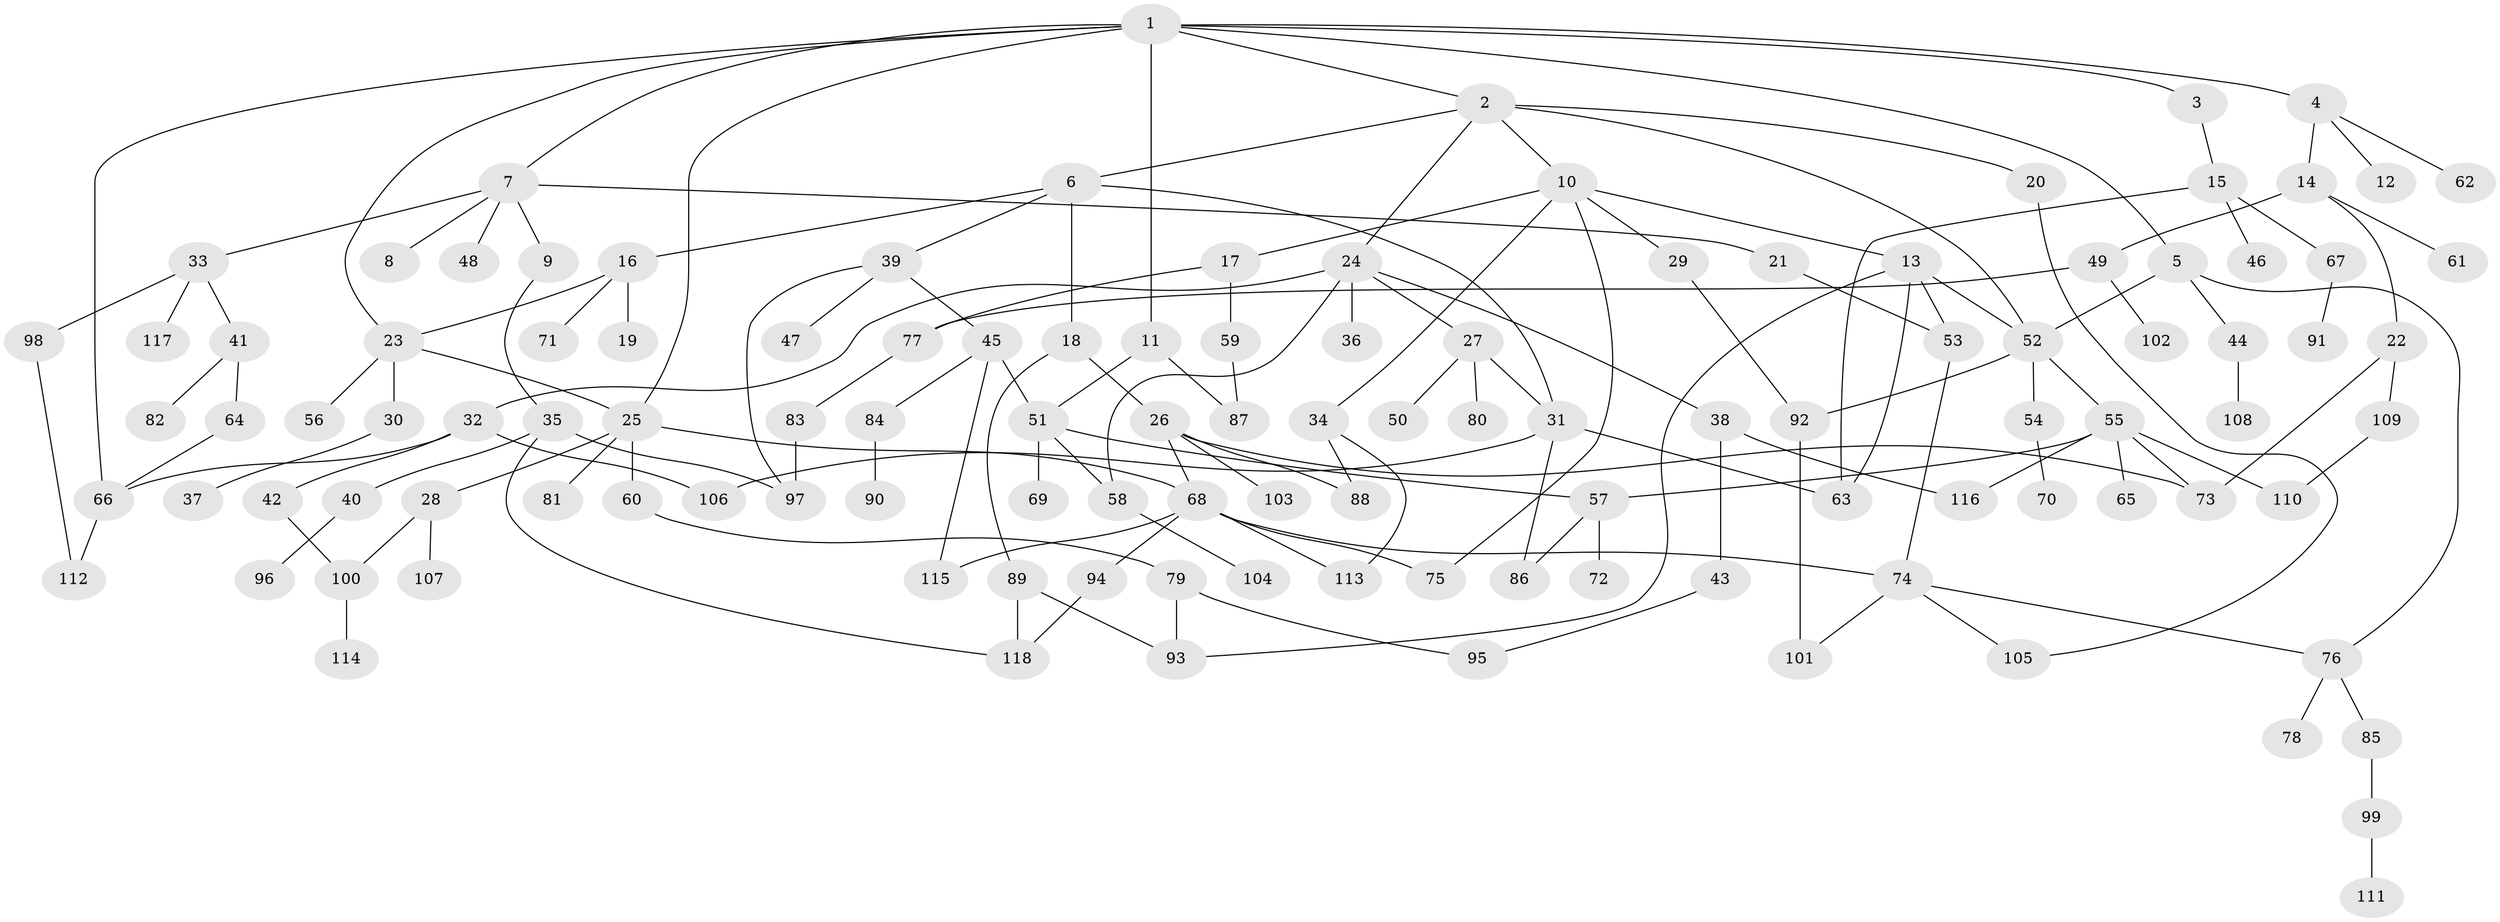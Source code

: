 // coarse degree distribution, {7: 0.036585365853658534, 4: 0.12195121951219512, 1: 0.3780487804878049, 2: 0.2682926829268293, 8: 0.012195121951219513, 10: 0.024390243902439025, 9: 0.024390243902439025, 5: 0.036585365853658534, 3: 0.08536585365853659, 6: 0.012195121951219513}
// Generated by graph-tools (version 1.1) at 2025/44/03/04/25 21:44:26]
// undirected, 118 vertices, 157 edges
graph export_dot {
graph [start="1"]
  node [color=gray90,style=filled];
  1;
  2;
  3;
  4;
  5;
  6;
  7;
  8;
  9;
  10;
  11;
  12;
  13;
  14;
  15;
  16;
  17;
  18;
  19;
  20;
  21;
  22;
  23;
  24;
  25;
  26;
  27;
  28;
  29;
  30;
  31;
  32;
  33;
  34;
  35;
  36;
  37;
  38;
  39;
  40;
  41;
  42;
  43;
  44;
  45;
  46;
  47;
  48;
  49;
  50;
  51;
  52;
  53;
  54;
  55;
  56;
  57;
  58;
  59;
  60;
  61;
  62;
  63;
  64;
  65;
  66;
  67;
  68;
  69;
  70;
  71;
  72;
  73;
  74;
  75;
  76;
  77;
  78;
  79;
  80;
  81;
  82;
  83;
  84;
  85;
  86;
  87;
  88;
  89;
  90;
  91;
  92;
  93;
  94;
  95;
  96;
  97;
  98;
  99;
  100;
  101;
  102;
  103;
  104;
  105;
  106;
  107;
  108;
  109;
  110;
  111;
  112;
  113;
  114;
  115;
  116;
  117;
  118;
  1 -- 2;
  1 -- 3;
  1 -- 4;
  1 -- 5;
  1 -- 7;
  1 -- 11;
  1 -- 23;
  1 -- 25;
  1 -- 66;
  2 -- 6;
  2 -- 10;
  2 -- 20;
  2 -- 24;
  2 -- 52;
  3 -- 15;
  4 -- 12;
  4 -- 14;
  4 -- 62;
  5 -- 44;
  5 -- 52;
  5 -- 76;
  6 -- 16;
  6 -- 18;
  6 -- 31;
  6 -- 39;
  7 -- 8;
  7 -- 9;
  7 -- 21;
  7 -- 33;
  7 -- 48;
  9 -- 35;
  10 -- 13;
  10 -- 17;
  10 -- 29;
  10 -- 34;
  10 -- 75;
  11 -- 51;
  11 -- 87;
  13 -- 53;
  13 -- 93;
  13 -- 63;
  13 -- 52;
  14 -- 22;
  14 -- 49;
  14 -- 61;
  15 -- 46;
  15 -- 63;
  15 -- 67;
  16 -- 19;
  16 -- 71;
  16 -- 23;
  17 -- 59;
  17 -- 77;
  18 -- 26;
  18 -- 89;
  20 -- 105;
  21 -- 53;
  22 -- 109;
  22 -- 73;
  23 -- 30;
  23 -- 56;
  23 -- 25;
  24 -- 27;
  24 -- 32;
  24 -- 36;
  24 -- 38;
  24 -- 58;
  25 -- 28;
  25 -- 60;
  25 -- 81;
  25 -- 68;
  26 -- 68;
  26 -- 88;
  26 -- 103;
  26 -- 73;
  27 -- 50;
  27 -- 80;
  27 -- 31;
  28 -- 107;
  28 -- 100;
  29 -- 92;
  30 -- 37;
  31 -- 106;
  31 -- 86;
  31 -- 63;
  32 -- 42;
  32 -- 106;
  32 -- 66;
  33 -- 41;
  33 -- 98;
  33 -- 117;
  34 -- 113;
  34 -- 88;
  35 -- 40;
  35 -- 118;
  35 -- 97;
  38 -- 43;
  38 -- 116;
  39 -- 45;
  39 -- 47;
  39 -- 97;
  40 -- 96;
  41 -- 64;
  41 -- 82;
  42 -- 100;
  43 -- 95;
  44 -- 108;
  45 -- 84;
  45 -- 115;
  45 -- 51;
  49 -- 77;
  49 -- 102;
  51 -- 57;
  51 -- 69;
  51 -- 58;
  52 -- 54;
  52 -- 55;
  52 -- 92;
  53 -- 74;
  54 -- 70;
  55 -- 65;
  55 -- 73;
  55 -- 110;
  55 -- 116;
  55 -- 57;
  57 -- 72;
  57 -- 86;
  58 -- 104;
  59 -- 87;
  60 -- 79;
  64 -- 66;
  66 -- 112;
  67 -- 91;
  68 -- 75;
  68 -- 94;
  68 -- 113;
  68 -- 115;
  68 -- 74;
  74 -- 105;
  74 -- 76;
  74 -- 101;
  76 -- 78;
  76 -- 85;
  77 -- 83;
  79 -- 95;
  79 -- 93;
  83 -- 97;
  84 -- 90;
  85 -- 99;
  89 -- 93;
  89 -- 118;
  92 -- 101;
  94 -- 118;
  98 -- 112;
  99 -- 111;
  100 -- 114;
  109 -- 110;
}
